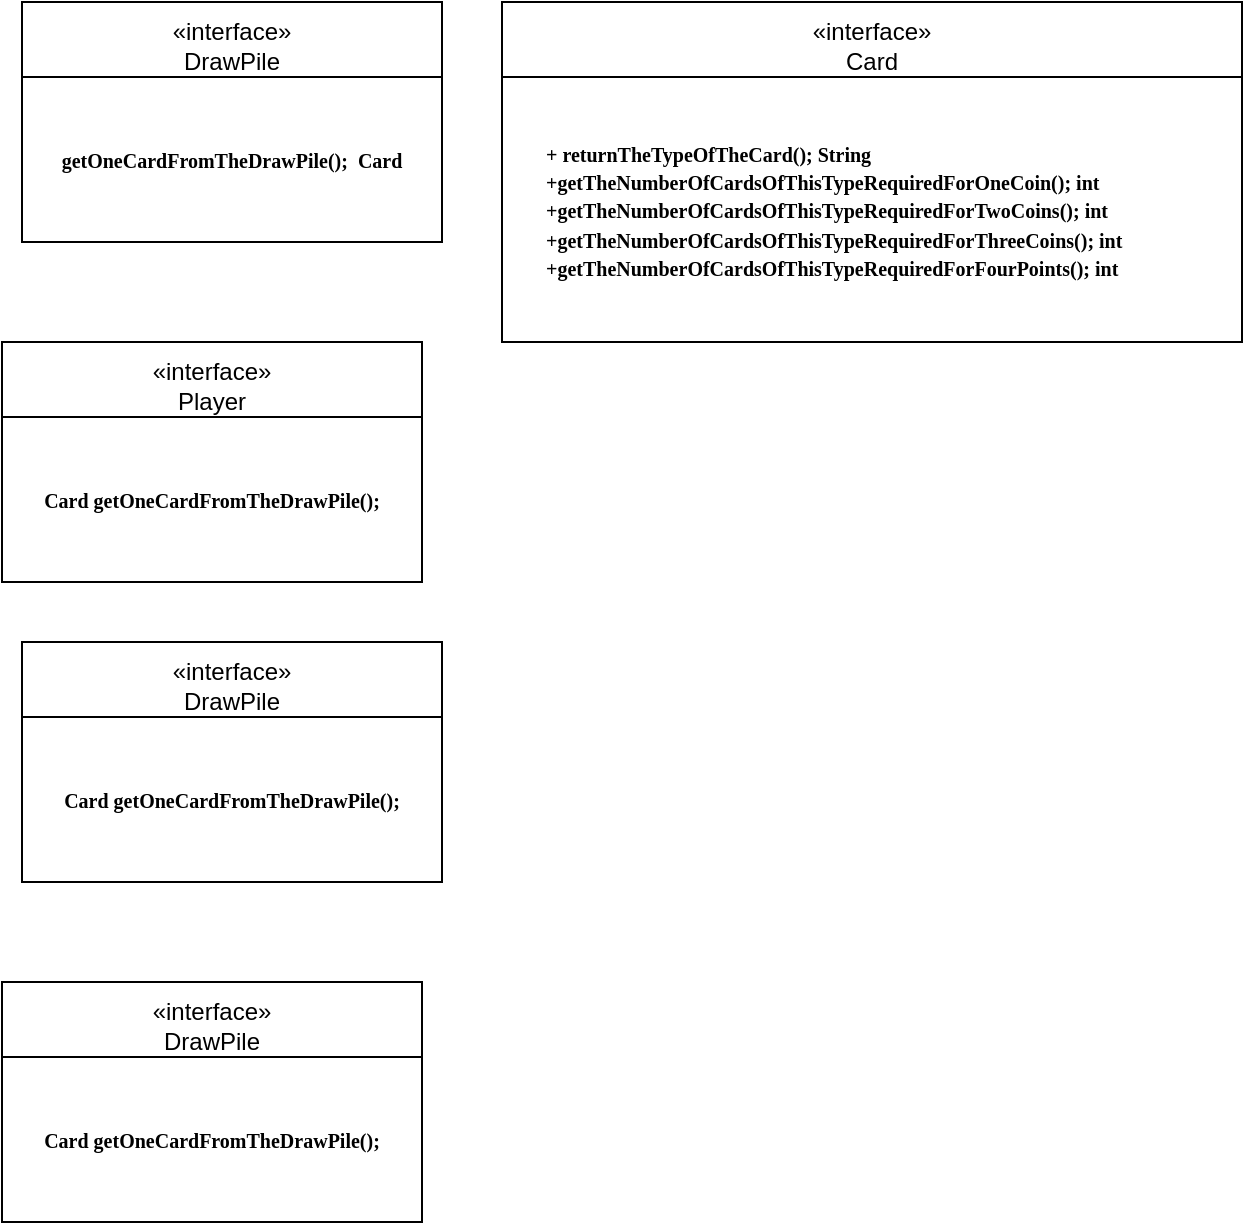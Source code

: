 <mxfile version="24.4.0" type="github">
  <diagram id="C5RBs43oDa-KdzZeNtuy" name="Page-1">
    <mxGraphModel dx="2261" dy="902" grid="1" gridSize="10" guides="1" tooltips="1" connect="1" arrows="1" fold="1" page="1" pageScale="1" pageWidth="827" pageHeight="1169" math="0" shadow="0">
      <root>
        <mxCell id="WIyWlLk6GJQsqaUBKTNV-0" />
        <mxCell id="WIyWlLk6GJQsqaUBKTNV-1" parent="WIyWlLk6GJQsqaUBKTNV-0" />
        <mxCell id="TOOYitAzIHO0Ul-bosS0-15" value="" style="group;align=left;fontSize=7;" vertex="1" connectable="0" parent="WIyWlLk6GJQsqaUBKTNV-1">
          <mxGeometry x="-790" y="170" width="210" height="120" as="geometry" />
        </mxCell>
        <mxCell id="TOOYitAzIHO0Ul-bosS0-13" value="&lt;div&gt;«interface»&lt;br&gt;&lt;/div&gt;&lt;div&gt;DrawPile&lt;/div&gt;" style="html=1;whiteSpace=wrap;" vertex="1" parent="TOOYitAzIHO0Ul-bosS0-15">
          <mxGeometry width="210" height="43.636" as="geometry" />
        </mxCell>
        <mxCell id="TOOYitAzIHO0Ul-bosS0-14" value="&lt;font size=&quot;1&quot; face=&quot;Georgia&quot;&gt;&lt;b&gt;getOneCardFromTheDrawPile();&amp;nbsp; Card&lt;br&gt;&lt;/b&gt;&lt;/font&gt;" style="rounded=0;whiteSpace=wrap;html=1;" vertex="1" parent="TOOYitAzIHO0Ul-bosS0-15">
          <mxGeometry y="37.5" width="210" height="82.5" as="geometry" />
        </mxCell>
        <mxCell id="TOOYitAzIHO0Ul-bosS0-16" value="" style="group;align=left;fontSize=7;" vertex="1" connectable="0" parent="WIyWlLk6GJQsqaUBKTNV-1">
          <mxGeometry x="-800" y="340" width="210" height="120" as="geometry" />
        </mxCell>
        <mxCell id="TOOYitAzIHO0Ul-bosS0-17" value="&lt;div&gt;«interface»&lt;br&gt;&lt;/div&gt;&lt;div&gt;Player&lt;/div&gt;" style="html=1;whiteSpace=wrap;" vertex="1" parent="TOOYitAzIHO0Ul-bosS0-16">
          <mxGeometry width="210" height="43.636" as="geometry" />
        </mxCell>
        <mxCell id="TOOYitAzIHO0Ul-bosS0-18" value="&lt;font size=&quot;1&quot; face=&quot;Georgia&quot;&gt;&lt;b&gt;Card getOneCardFromTheDrawPile();&lt;/b&gt;&lt;/font&gt;" style="rounded=0;whiteSpace=wrap;html=1;" vertex="1" parent="TOOYitAzIHO0Ul-bosS0-16">
          <mxGeometry y="37.5" width="210" height="82.5" as="geometry" />
        </mxCell>
        <mxCell id="TOOYitAzIHO0Ul-bosS0-20" value="" style="group;align=left;fontSize=7;" vertex="1" connectable="0" parent="WIyWlLk6GJQsqaUBKTNV-1">
          <mxGeometry x="-790" y="490" width="210" height="120" as="geometry" />
        </mxCell>
        <mxCell id="TOOYitAzIHO0Ul-bosS0-21" value="&lt;div&gt;«interface»&lt;br&gt;&lt;/div&gt;&lt;div&gt;DrawPile&lt;/div&gt;" style="html=1;whiteSpace=wrap;" vertex="1" parent="TOOYitAzIHO0Ul-bosS0-20">
          <mxGeometry width="210" height="43.636" as="geometry" />
        </mxCell>
        <mxCell id="TOOYitAzIHO0Ul-bosS0-22" value="&lt;font size=&quot;1&quot; face=&quot;Georgia&quot;&gt;&lt;b&gt;Card getOneCardFromTheDrawPile();&lt;/b&gt;&lt;/font&gt;" style="rounded=0;whiteSpace=wrap;html=1;" vertex="1" parent="TOOYitAzIHO0Ul-bosS0-20">
          <mxGeometry y="37.5" width="210" height="82.5" as="geometry" />
        </mxCell>
        <mxCell id="TOOYitAzIHO0Ul-bosS0-23" value="" style="group;align=left;fontSize=7;" vertex="1" connectable="0" parent="WIyWlLk6GJQsqaUBKTNV-1">
          <mxGeometry x="-800" y="660" width="210" height="120" as="geometry" />
        </mxCell>
        <mxCell id="TOOYitAzIHO0Ul-bosS0-24" value="&lt;div&gt;«interface»&lt;br&gt;&lt;/div&gt;&lt;div&gt;DrawPile&lt;/div&gt;" style="html=1;whiteSpace=wrap;" vertex="1" parent="TOOYitAzIHO0Ul-bosS0-23">
          <mxGeometry width="210" height="43.636" as="geometry" />
        </mxCell>
        <mxCell id="TOOYitAzIHO0Ul-bosS0-25" value="&lt;font size=&quot;1&quot; face=&quot;Georgia&quot;&gt;&lt;b&gt;Card getOneCardFromTheDrawPile();&lt;/b&gt;&lt;/font&gt;" style="rounded=0;whiteSpace=wrap;html=1;" vertex="1" parent="TOOYitAzIHO0Ul-bosS0-23">
          <mxGeometry y="37.5" width="210" height="82.5" as="geometry" />
        </mxCell>
        <mxCell id="TOOYitAzIHO0Ul-bosS0-26" value="" style="group;align=left;fontSize=7;" vertex="1" connectable="0" parent="WIyWlLk6GJQsqaUBKTNV-1">
          <mxGeometry x="-550" y="170" width="370" height="230" as="geometry" />
        </mxCell>
        <mxCell id="TOOYitAzIHO0Ul-bosS0-27" value="&lt;div&gt;«interface»&lt;br&gt;&lt;/div&gt;&lt;div&gt;Card&lt;/div&gt;" style="html=1;whiteSpace=wrap;" vertex="1" parent="TOOYitAzIHO0Ul-bosS0-26">
          <mxGeometry width="370" height="43.64" as="geometry" />
        </mxCell>
        <mxCell id="TOOYitAzIHO0Ul-bosS0-28" value="&lt;div align=&quot;left&quot;&gt;&lt;font size=&quot;1&quot; face=&quot;Georgia&quot;&gt;&lt;b&gt;&amp;nbsp;&amp;nbsp;&amp;nbsp;&amp;nbsp;&amp;nbsp;&amp;nbsp;&amp;nbsp; + returnTheTypeOfTheCard(); &lt;/b&gt;&lt;/font&gt;&lt;font size=&quot;1&quot; face=&quot;Georgia&quot;&gt;&lt;b&gt;String &lt;/b&gt;&lt;/font&gt;&lt;br&gt;&lt;font size=&quot;1&quot; face=&quot;Georgia&quot;&gt;&lt;b&gt;&amp;nbsp;&amp;nbsp;&amp;nbsp;&amp;nbsp;&amp;nbsp;&amp;nbsp;&amp;nbsp; +getTheNumberOfCardsOfThisTypeRequiredForOneCoin(); &lt;/b&gt;&lt;/font&gt;&lt;font size=&quot;1&quot; face=&quot;Georgia&quot;&gt;&lt;b&gt;int &lt;/b&gt;&lt;/font&gt;&lt;br&gt;&lt;font size=&quot;1&quot; face=&quot;Georgia&quot;&gt;&lt;b&gt;&amp;nbsp;&amp;nbsp;&amp;nbsp;&amp;nbsp;&amp;nbsp;&amp;nbsp;&amp;nbsp; +getTheNumberOfCardsOfThisTypeRequiredForTwoCoins(); &lt;/b&gt;&lt;/font&gt;&lt;font size=&quot;1&quot; face=&quot;Georgia&quot;&gt;&lt;b&gt;int &lt;/b&gt;&lt;/font&gt;&lt;br&gt;&lt;font size=&quot;1&quot; face=&quot;Georgia&quot;&gt;&lt;b&gt;&amp;nbsp;&amp;nbsp;&amp;nbsp;&amp;nbsp;&amp;nbsp;&amp;nbsp;&amp;nbsp; +getTheNumberOfCardsOfThisTypeRequiredForThreeCoins(); &lt;/b&gt;&lt;/font&gt;&lt;font size=&quot;1&quot; face=&quot;Georgia&quot;&gt;&lt;b&gt;int &lt;/b&gt;&lt;/font&gt;&lt;br&gt;&lt;font size=&quot;1&quot; face=&quot;Georgia&quot;&gt;&lt;b&gt;&amp;nbsp;&amp;nbsp;&amp;nbsp;&amp;nbsp;&amp;nbsp;&amp;nbsp;&amp;nbsp; +getTheNumberOfCardsOfThisTypeRequiredForFourPoints(); int&lt;/b&gt;&lt;/font&gt;&lt;br&gt;&lt;/div&gt;" style="rounded=0;whiteSpace=wrap;html=1;align=left;" vertex="1" parent="TOOYitAzIHO0Ul-bosS0-26">
          <mxGeometry y="37.5" width="370" height="132.5" as="geometry" />
        </mxCell>
      </root>
    </mxGraphModel>
  </diagram>
</mxfile>
